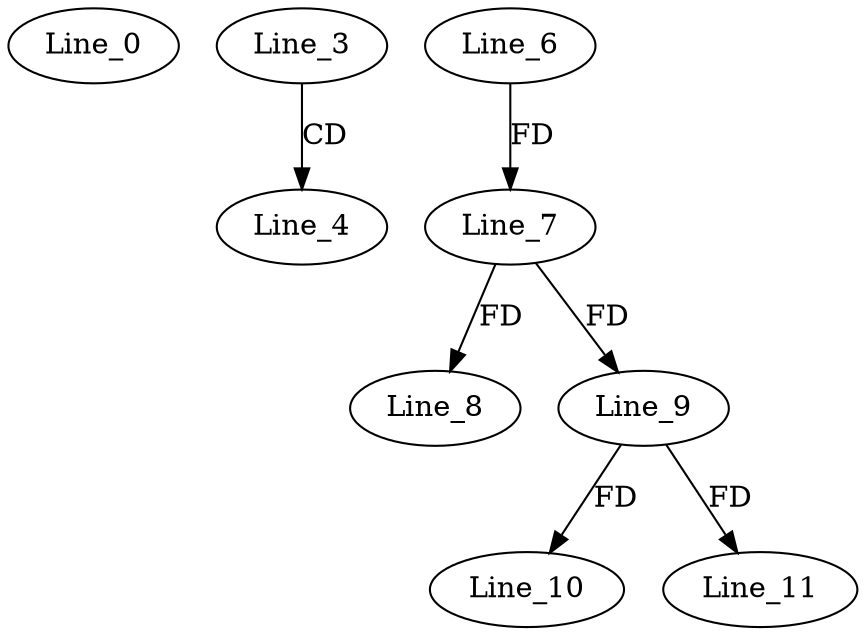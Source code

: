 digraph G {
  Line_0;
  Line_3;
  Line_4;
  Line_6;
  Line_7;
  Line_7;
  Line_8;
  Line_9;
  Line_9;
  Line_10;
  Line_11;
  Line_3 -> Line_4 [ label="CD" ];
  Line_6 -> Line_7 [ label="FD" ];
  Line_7 -> Line_8 [ label="FD" ];
  Line_7 -> Line_9 [ label="FD" ];
  Line_9 -> Line_10 [ label="FD" ];
  Line_9 -> Line_11 [ label="FD" ];
}
